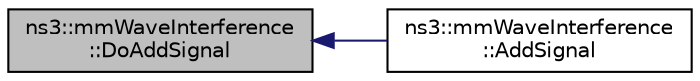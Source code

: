 digraph "ns3::mmWaveInterference::DoAddSignal"
{
  edge [fontname="Helvetica",fontsize="10",labelfontname="Helvetica",labelfontsize="10"];
  node [fontname="Helvetica",fontsize="10",shape=record];
  rankdir="LR";
  Node1 [label="ns3::mmWaveInterference\l::DoAddSignal",height=0.2,width=0.4,color="black", fillcolor="grey75", style="filled", fontcolor="black"];
  Node1 -> Node2 [dir="back",color="midnightblue",fontsize="10",style="solid"];
  Node2 [label="ns3::mmWaveInterference\l::AddSignal",height=0.2,width=0.4,color="black", fillcolor="white", style="filled",URL="$d3/df5/classns3_1_1mmWaveInterference.html#ad6103a4038057b5928489d68ffd80b95"];
}
